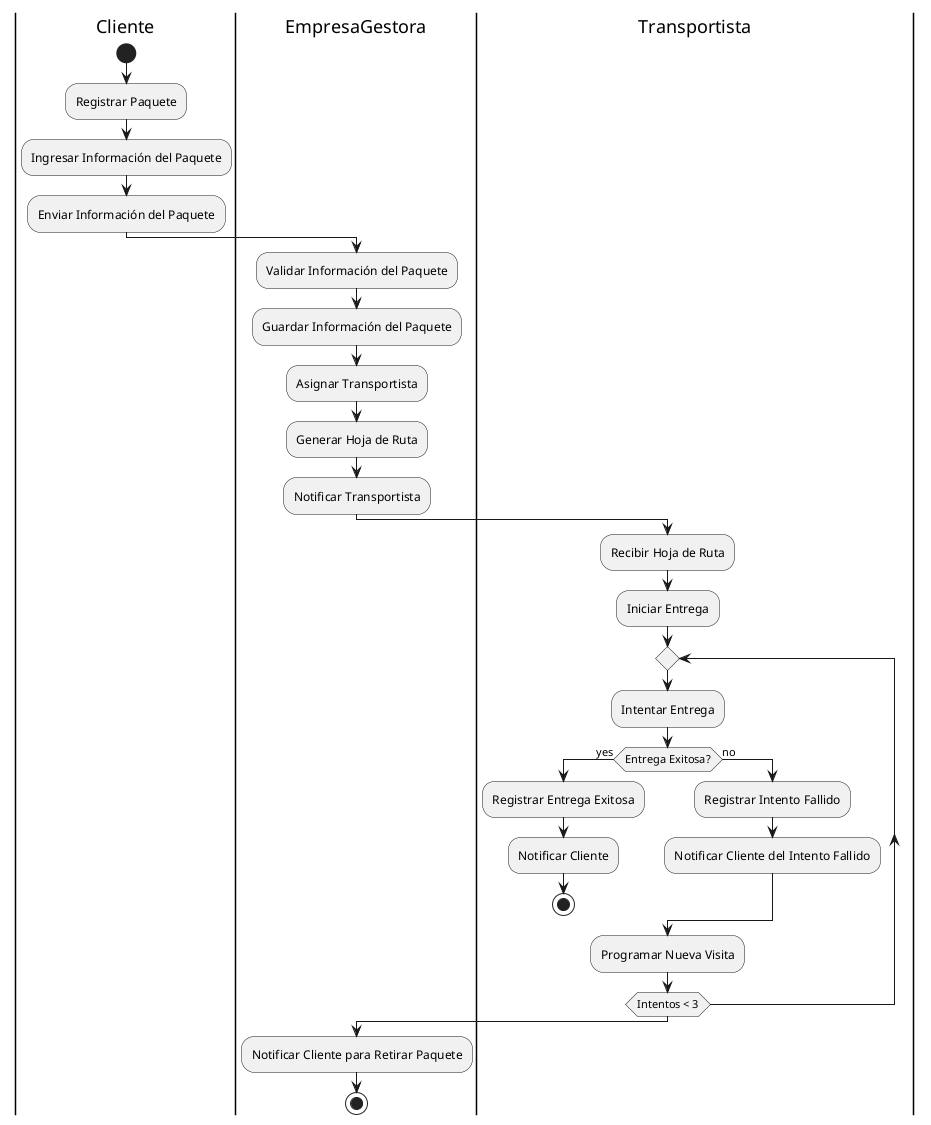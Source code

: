 @startuml
|Cliente|
start
:Registrar Paquete;
:Ingresar Información del Paquete;
:Enviar Información del Paquete;

|EmpresaGestora|
:Validar Información del Paquete;
:Guardar Información del Paquete;
:Asignar Transportista;
:Generar Hoja de Ruta;
:Notificar Transportista;

|Transportista|
:Recibir Hoja de Ruta;
:Iniciar Entrega;

repeat
    :Intentar Entrega;
    if (Entrega Exitosa?) then (yes)
        :Registrar Entrega Exitosa;
        :Notificar Cliente;
        stop
    else (no)
        :Registrar Intento Fallido;
        :Notificar Cliente del Intento Fallido;
    endif
:Programar Nueva Visita;
repeat while (Intentos < 3);

|EmpresaGestora|
:Notificar Cliente para Retirar Paquete;
stop
@enduml
